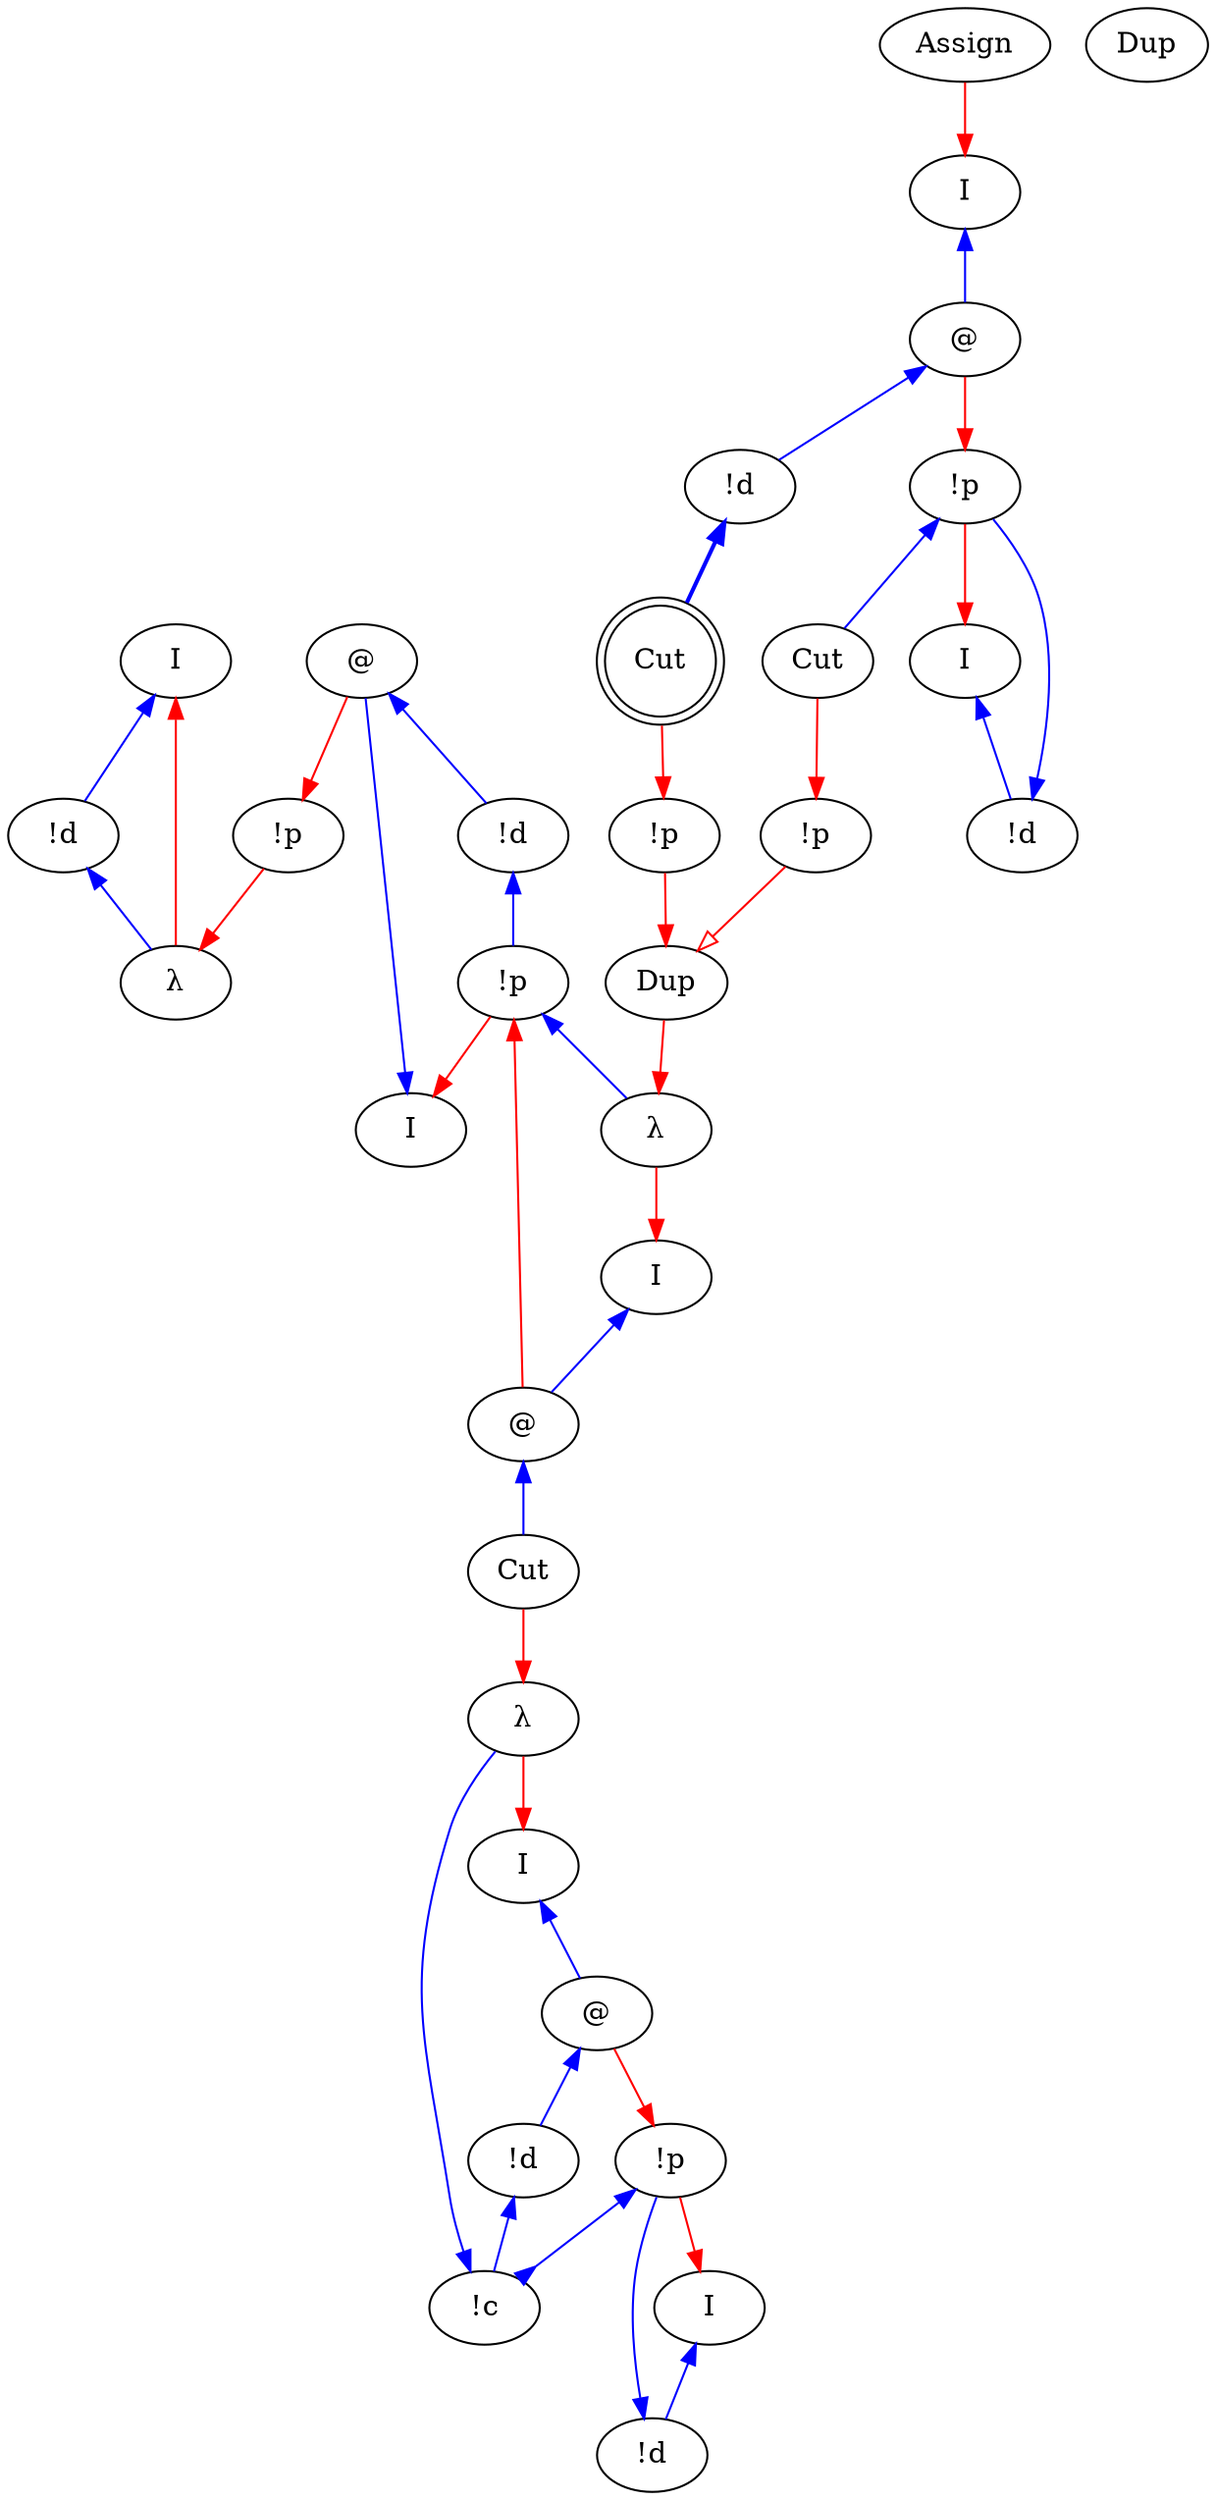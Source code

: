 digraph {
rankdir="TB"
"I0" [label="I"]
"!d1" [label="!d"]
"λ2" [label="λ"]
"!p3" [label="!p"]
"I4" [label="I"]
"@5" [label="@"]
"!d6" [label="!d"]
"!p7" [label="!p"]
"I8" [label="I"]
"@9" [label="@"]
"I10" [label="I"]
"!d11" [label="!d"]
"!p12" [label="!p"]
"I13" [label="I"]
"@14" [label="@"]
"!d15" [label="!d"]
"!c16" [label="!c"]
"λ17" [label="λ"]
"Cut18" [label="Cut"]
"λ19" [label="λ"]
"I20" [label="I"]
"!d21" [label="!d"]
"!p22" [label="!p"]
"I23" [label="I"]
"@24" [label="@"]
"!d25" [label="!d"]
"Assign26" [label="Assign"]
"Dup27" [label="Dup"]
"Dup28" [label="Dup"]
"!p29" [label="!p"]
"!p30" [label="!p"]
"Cut31" [label="Cut",shape=doublecircle]
"Cut32" [label="Cut"]
"!p7" -> "λ19"[color=blue,weight=1,tooltip="h34",arrowtail=normal,arrowhead=none,dir=both]
"!d6" -> "!p7"[color=blue,weight=1,tooltip="hf65",arrowtail=normal,arrowhead=none,dir=both]
"!d1" -> "λ2"[color=blue,weight=1,tooltip="i81",arrowtail=normal,arrowhead=none,dir=both]
"I0" -> "!d1"[color=blue,weight=1,tooltip="iret84",arrowtail=normal,arrowhead=none,dir=both]
"I23" -> "@24"[color=blue,weight=1,tooltip="lret19",arrowtail=normal,arrowhead=none,dir=both]
"I13" -> "@14"[color=blue,weight=1,tooltip="lret53",arrowtail=normal,arrowhead=none,dir=both]
"I8" -> "@9"[color=blue,weight=1,tooltip="lret62",arrowtail=normal,arrowhead=none,dir=both]
"I4" -> "@5"[color=blue,weight=1,tooltip="lret75",arrowtail=normal,arrowhead=none,dir=both]
"@24" -> "!d25"[color=blue,weight=1,tooltip="lval14",arrowtail=normal,arrowhead=none,dir=both]
"@9" -> "Cut18"[color=blue,weight=1,tooltip="lval38",arrowtail=normal,arrowhead=none,dir=both]
"@14" -> "!d15"[color=blue,weight=1,tooltip="lval48",arrowtail=normal,arrowhead=none,dir=both]
"@5" -> "!d6"[color=blue,weight=1,tooltip="lval70",arrowtail=normal,arrowhead=none,dir=both]
"@24" -> "!p22"[color=red,weight=2,tooltip="newrret18",arrowhead=normal,arrowtail=none,dir=both]
"@14" -> "!p12"[color=red,weight=2,tooltip="newrret52",arrowhead=normal,arrowtail=none,dir=both]
"@9" -> "!p7"[color=red,weight=2,tooltip="newrret61",arrowhead=normal,arrowtail=none,dir=both]
"@5" -> "!p3"[color=red,weight=2,tooltip="newrret74",arrowhead=normal,arrowtail=none,dir=both]
"Cut31" -> "!p29"[color=red,weight=2,tooltip="newrret89",arrowhead=normal,arrowtail=none,dir=both]
"Cut32" -> "!p30"[color=red,weight=2,tooltip="newrret93",arrowhead=normal,arrowtail=none,dir=both]
"!p22" -> "I20"[color=red,weight=2,tooltip="newrretf23",arrowhead=normal,arrowtail=none,dir=both]
"Dup28" -> "λ19"[color=red,weight=2,tooltip="newrretf31",arrowhead=normal,arrowtail=none,dir=both]
"!p12" -> "I10"[color=red,weight=2,tooltip="newrretf57",arrowhead=normal,arrowtail=none,dir=both]
"!p7" -> "I4"[color=red,weight=2,tooltip="newrretf66",arrowhead=normal,arrowtail=none,dir=both]
"!p3" -> "λ2"[color=red,weight=2,tooltip="newrretf78",arrowhead=normal,arrowtail=none,dir=both]
"!p29" -> "Dup28"[color=red,weight=2,tooltip="newrretf87",arrowhead=normal,arrowtail=none,dir=both]
"!p30" -> "Dup28"[color=red,weight=2,tooltip="newrretf91",arrowhead=onormal,arrowtail=none,dir=both]
"λ19" -> "I8"[color=red,weight=2,tooltip="ret35",arrowhead=normal,arrowtail=none,dir=both]
"λ17" -> "I13"[color=red,weight=2,tooltip="ret42",arrowhead=normal,arrowtail=none,dir=both]
"Assign26" -> "I23"[color=red,weight=2,tooltip="ret8",arrowhead=normal,arrowtail=none,dir=both]
"λ2" -> "I0"[color=red,weight=2,tooltip="ret82",arrowhead=normal,arrowtail=none,dir=both]
"Cut18" -> "λ17"[color=red,weight=2,tooltip="rval39",arrowhead=normal,arrowtail=none,dir=both]
"!d25" -> "Cut31"[color=blue,weight=1,tooltip="xA9",arrowtail=normal,arrowhead=none,penwidth=2,dir=both]
"!p22" -> "Cut32"[color=blue,weight=1,tooltip="xB10",arrowtail=normal,arrowhead=none,dir=both]
"!d21" -> "!p22"[color=blue,weight=1,tooltip="xBf22",arrowtail=normal,arrowhead=none,dir=both]
"I20" -> "!d21"[color=blue,weight=1,tooltip="xret26",arrowtail=normal,arrowhead=none,dir=both]
"!c16" -> "λ17"[color=blue,weight=1,tooltip="y41",arrowtail=normal,arrowhead=none,dir=both]
"!d15" -> "!c16"[color=blue,weight=1,tooltip="yA43",arrowtail=normal,arrowhead=none,dir=both]
"!p12" -> "!c16"[color=blue,weight=1,tooltip="yB44",arrowtail=normal,arrowhead=inv,dir=both]
"!d11" -> "!p12"[color=blue,weight=1,tooltip="yBf56",arrowtail=normal,arrowhead=none,dir=both]
"I10" -> "!d11"[color=blue,weight=1,tooltip="yret60",arrowtail=normal,arrowhead=none,dir=both]
}
